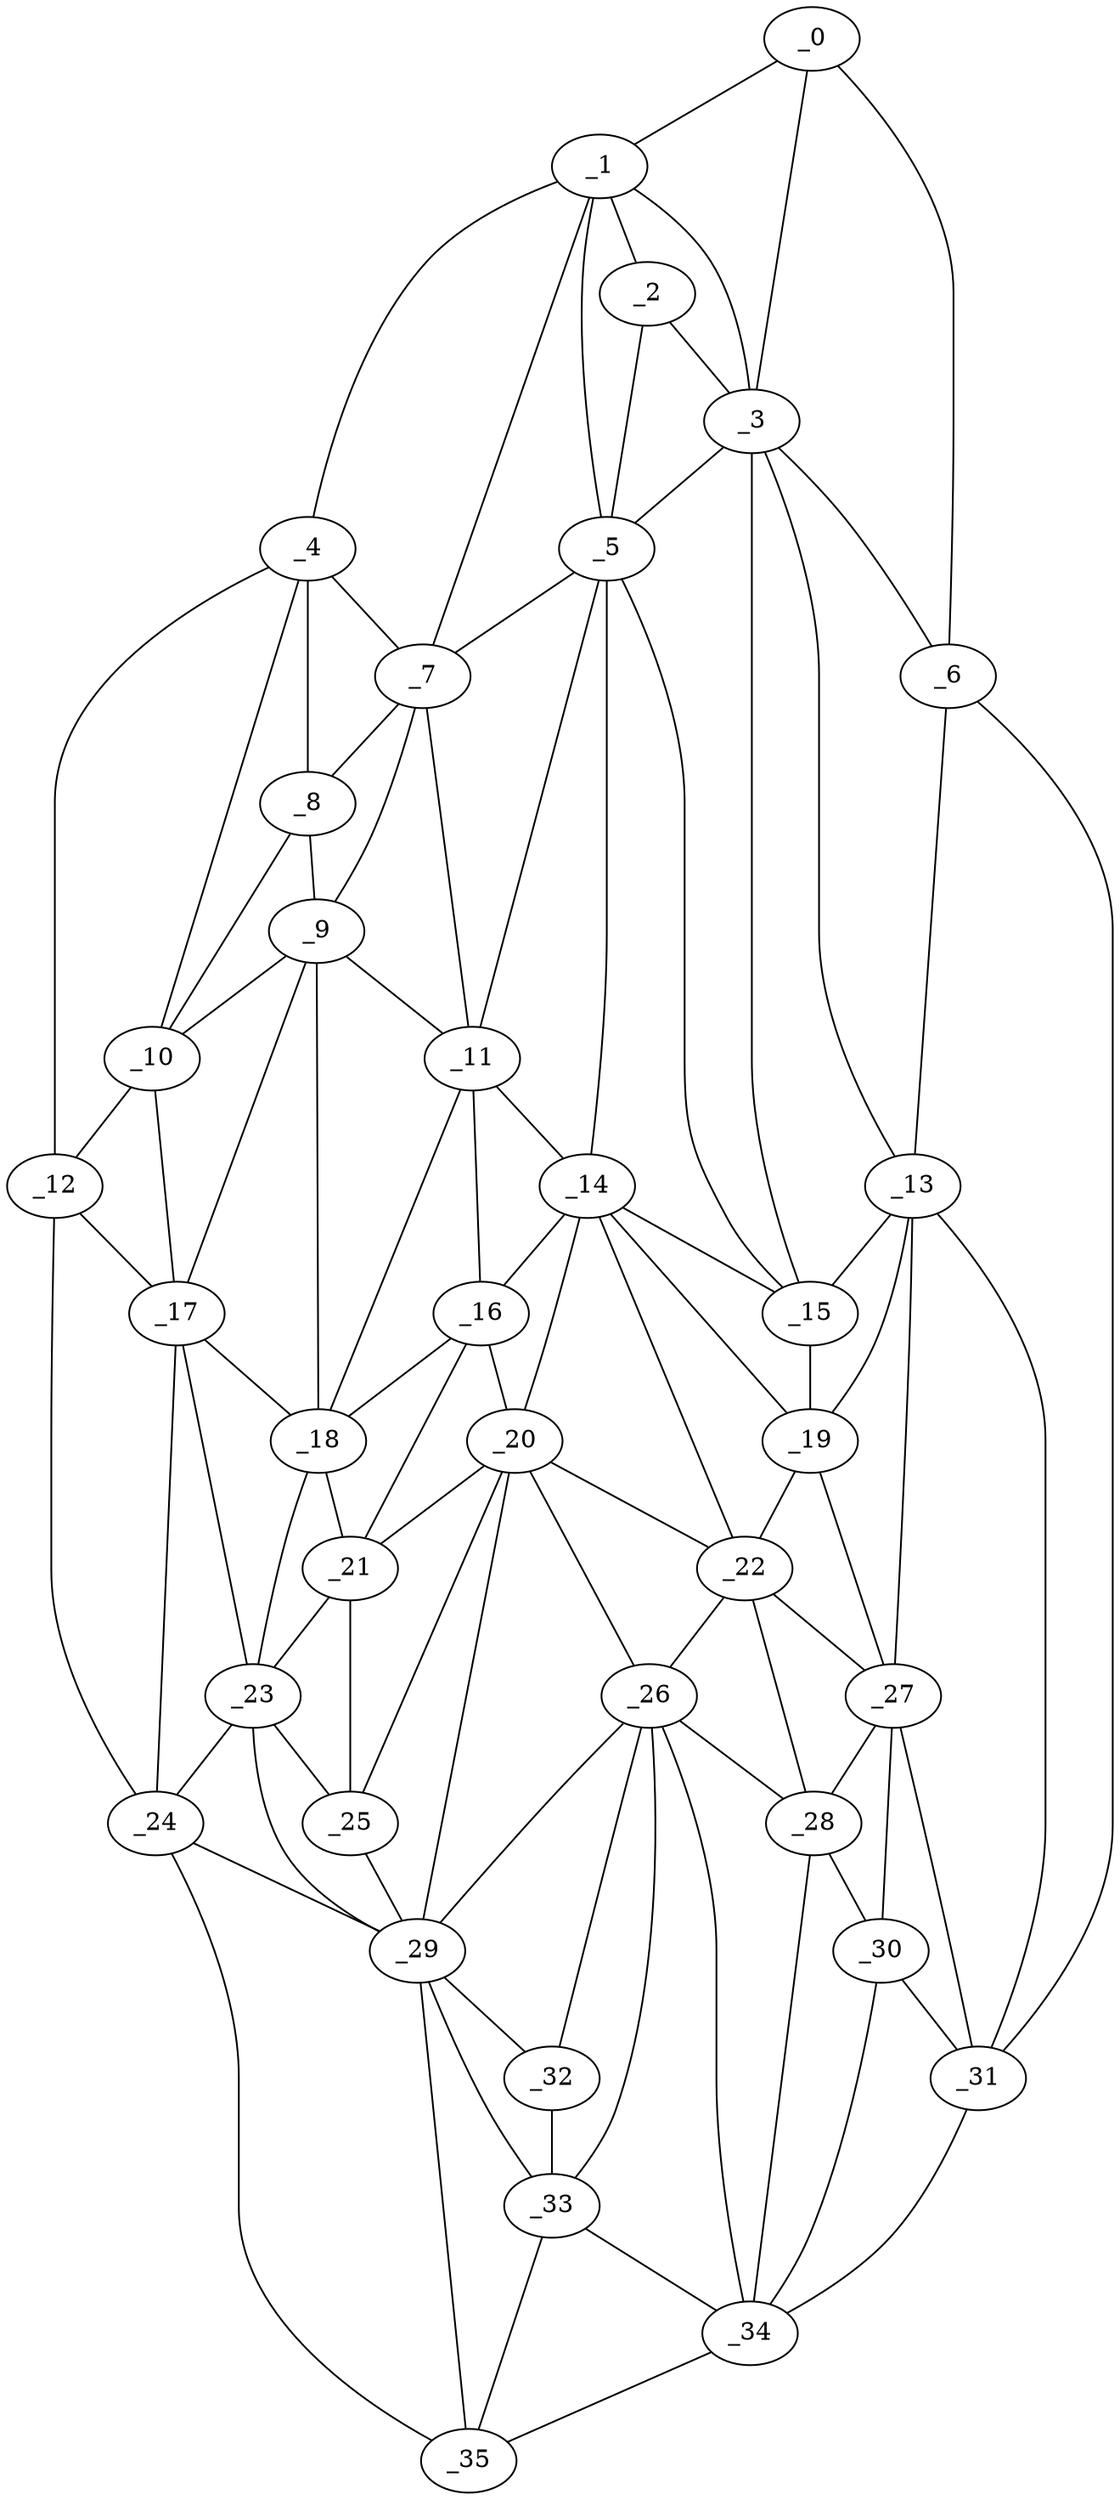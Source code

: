 graph "obj58__90.gxl" {
	_0	 [x=28,
		y=14];
	_1	 [x=30,
		y=42];
	_0 -- _1	 [valence=1];
	_3	 [x=37,
		y=27];
	_0 -- _3	 [valence=1];
	_6	 [x=48,
		y=8];
	_0 -- _6	 [valence=1];
	_2	 [x=33,
		y=40];
	_1 -- _2	 [valence=2];
	_1 -- _3	 [valence=2];
	_4	 [x=40,
		y=94];
	_1 -- _4	 [valence=1];
	_5	 [x=46,
		y=46];
	_1 -- _5	 [valence=2];
	_7	 [x=49,
		y=74];
	_1 -- _7	 [valence=2];
	_2 -- _3	 [valence=1];
	_2 -- _5	 [valence=2];
	_3 -- _5	 [valence=2];
	_3 -- _6	 [valence=2];
	_13	 [x=61,
		y=15];
	_3 -- _13	 [valence=1];
	_15	 [x=65,
		y=37];
	_3 -- _15	 [valence=2];
	_4 -- _7	 [valence=1];
	_8	 [x=50,
		y=94];
	_4 -- _8	 [valence=2];
	_10	 [x=56,
		y=102];
	_4 -- _10	 [valence=2];
	_12	 [x=60,
		y=105];
	_4 -- _12	 [valence=1];
	_5 -- _7	 [valence=1];
	_11	 [x=59,
		y=73];
	_5 -- _11	 [valence=2];
	_14	 [x=63,
		y=48];
	_5 -- _14	 [valence=1];
	_5 -- _15	 [valence=1];
	_6 -- _13	 [valence=2];
	_31	 [x=104,
		y=16];
	_6 -- _31	 [valence=1];
	_7 -- _8	 [valence=2];
	_9	 [x=54,
		y=92];
	_7 -- _9	 [valence=2];
	_7 -- _11	 [valence=2];
	_8 -- _9	 [valence=2];
	_8 -- _10	 [valence=2];
	_9 -- _10	 [valence=1];
	_9 -- _11	 [valence=1];
	_17	 [x=67,
		y=91];
	_9 -- _17	 [valence=2];
	_18	 [x=68,
		y=82];
	_9 -- _18	 [valence=2];
	_10 -- _12	 [valence=2];
	_10 -- _17	 [valence=2];
	_11 -- _14	 [valence=2];
	_16	 [x=66,
		y=73];
	_11 -- _16	 [valence=1];
	_11 -- _18	 [valence=2];
	_12 -- _17	 [valence=1];
	_24	 [x=85,
		y=103];
	_12 -- _24	 [valence=1];
	_13 -- _15	 [valence=2];
	_19	 [x=72,
		y=39];
	_13 -- _19	 [valence=2];
	_27	 [x=94,
		y=28];
	_13 -- _27	 [valence=1];
	_13 -- _31	 [valence=2];
	_14 -- _15	 [valence=2];
	_14 -- _16	 [valence=2];
	_14 -- _19	 [valence=1];
	_20	 [x=75,
		y=67];
	_14 -- _20	 [valence=2];
	_22	 [x=82,
		y=47];
	_14 -- _22	 [valence=1];
	_15 -- _19	 [valence=2];
	_16 -- _18	 [valence=1];
	_16 -- _20	 [valence=2];
	_21	 [x=75,
		y=73];
	_16 -- _21	 [valence=1];
	_17 -- _18	 [valence=2];
	_23	 [x=84,
		y=88];
	_17 -- _23	 [valence=1];
	_17 -- _24	 [valence=2];
	_18 -- _21	 [valence=2];
	_18 -- _23	 [valence=1];
	_19 -- _22	 [valence=2];
	_19 -- _27	 [valence=2];
	_20 -- _21	 [valence=2];
	_20 -- _22	 [valence=2];
	_25	 [x=87,
		y=78];
	_20 -- _25	 [valence=2];
	_26	 [x=92,
		y=51];
	_20 -- _26	 [valence=1];
	_29	 [x=99,
		y=73];
	_20 -- _29	 [valence=2];
	_21 -- _23	 [valence=2];
	_21 -- _25	 [valence=2];
	_22 -- _26	 [valence=2];
	_22 -- _27	 [valence=1];
	_28	 [x=96,
		y=43];
	_22 -- _28	 [valence=2];
	_23 -- _24	 [valence=2];
	_23 -- _25	 [valence=2];
	_23 -- _29	 [valence=2];
	_24 -- _29	 [valence=1];
	_35	 [x=117,
		y=64];
	_24 -- _35	 [valence=1];
	_25 -- _29	 [valence=2];
	_26 -- _28	 [valence=2];
	_26 -- _29	 [valence=2];
	_32	 [x=104,
		y=66];
	_26 -- _32	 [valence=1];
	_33	 [x=111,
		y=64];
	_26 -- _33	 [valence=2];
	_34	 [x=117,
		y=50];
	_26 -- _34	 [valence=1];
	_27 -- _28	 [valence=1];
	_30	 [x=103,
		y=38];
	_27 -- _30	 [valence=1];
	_27 -- _31	 [valence=2];
	_28 -- _30	 [valence=2];
	_28 -- _34	 [valence=2];
	_29 -- _32	 [valence=2];
	_29 -- _33	 [valence=2];
	_29 -- _35	 [valence=1];
	_30 -- _31	 [valence=2];
	_30 -- _34	 [valence=1];
	_31 -- _34	 [valence=1];
	_32 -- _33	 [valence=2];
	_33 -- _34	 [valence=1];
	_33 -- _35	 [valence=2];
	_34 -- _35	 [valence=1];
}
